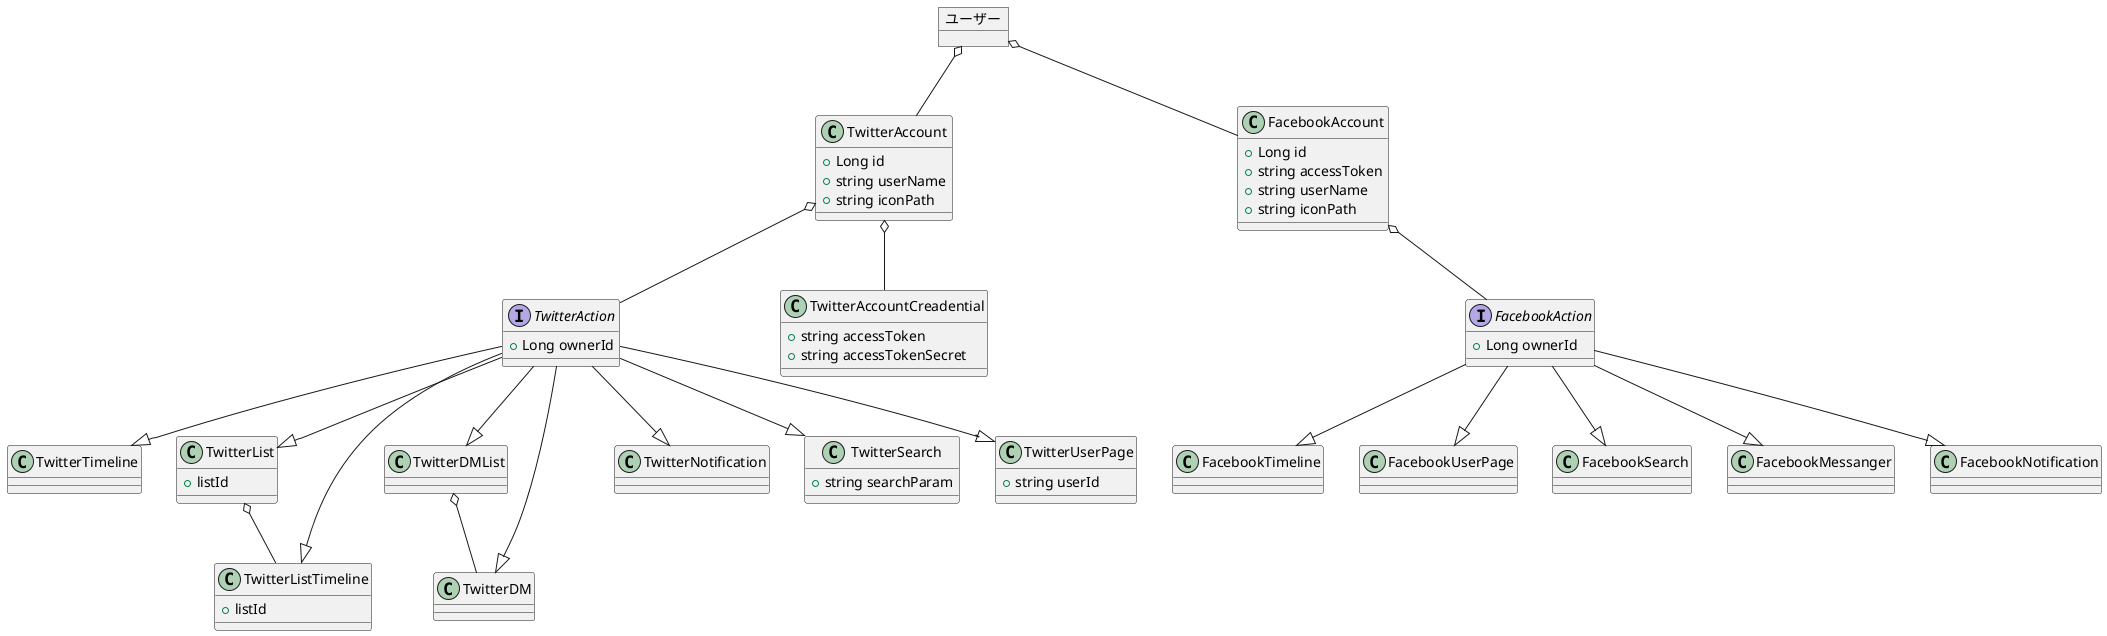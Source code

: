 @startuml ドメインモデル

object ユーザー
interface TwitterAction {
    + Long ownerId
}
interface FacebookAction {
    + Long ownerId
}

class TwitterAccount {
    + Long id
    + string userName
    + string iconPath
}

class TwitterAccountCreadential{
    + string accessToken
    + string accessTokenSecret
}

class TwitterTimeline {

}
class TwitterList {
    + listId
}
class TwitterListTimeline {
    + listId
}
class TwitterDMList {

}
class TwitterDM {

}
class TwitterNotification {

}
class TwitterSearch {
    + string searchParam
}
class TwitterUserPage {
    + string userId
}
class FacebookAccount {
    + Long id
    + string accessToken
    + string userName
    + string iconPath
}
class FacebookTimeline {

}
class FacebookUserPage {

}
class FacebookSearch {

}
class FacebookMessanger {

}
class FacebookNotification {

}

ユーザー o-- TwitterAccount
ユーザー o-- FacebookAccount
TwitterAccount o-- TwitterAction
TwitterAccount o-- TwitterAccountCreadential
TwitterAction --|> TwitterTimeline
TwitterAction --|> TwitterList
TwitterAction --|> TwitterListTimeline
TwitterList o-- TwitterListTimeline
TwitterAction --|> TwitterDMList
TwitterAction --|> TwitterDM
TwitterDMList o-- TwitterDM
TwitterAction --|> TwitterNotification
TwitterAction --|> TwitterSearch
TwitterAction --|> TwitterUserPage
FacebookAccount o-- FacebookAction
FacebookAction --|> FacebookTimeline
FacebookAction --|> FacebookMessanger
FacebookAction --|> FacebookNotification
FacebookAction --|> FacebookSearch
FacebookAction --|> FacebookUserPage

@enduml